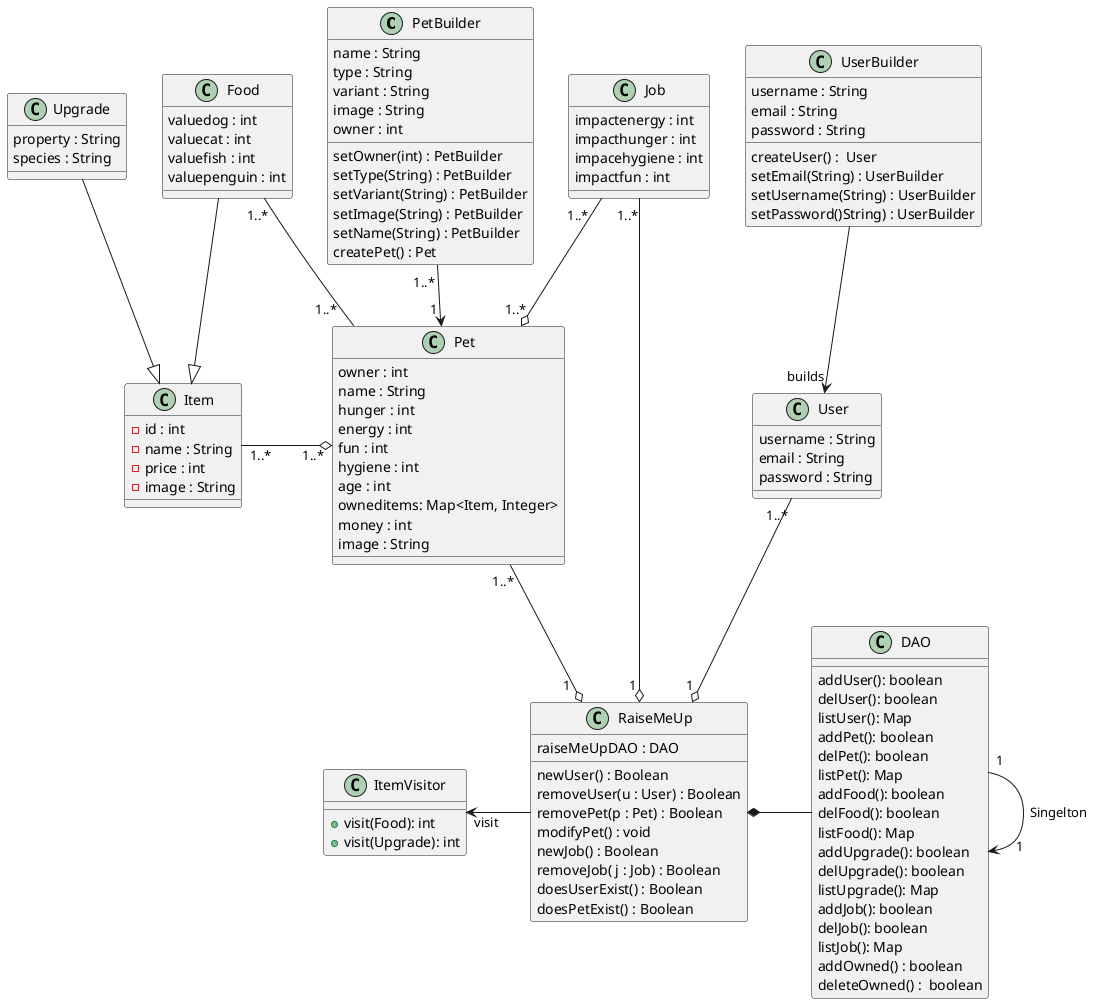 @startuml
class PetBuilder {
    name : String
    type : String
    variant : String
    image : String
    owner : int

    setOwner(int) : PetBuilder
    setType(String) : PetBuilder
    setVariant(String) : PetBuilder
    setImage(String) : PetBuilder
    setName(String) : PetBuilder
    createPet() : Pet
}

class Pet {
    owner : int
    name : String
    hunger : int
    energy : int
    fun : int
    hygiene : int
    age : int
    owneditems: Map<Item, Integer>
    money : int
    image : String
}
class User {
    username : String
    email : String
    password : String
}
class UserBuilder {
    username : String
    email : String
    password : String

    createUser() :  User
    setEmail(String) : UserBuilder
    setUsername(String) : UserBuilder
    setPassword()String) : UserBuilder
}

class Job {
    impactenergy : int
    impacthunger : int
    impacehygiene : int
    impactfun : int
}
class Food{
    valuedog : int
    valuecat : int
    valuefish : int
    valuepenguin : int
}
class Upgrade{
    property : String
    species : String
}
class Item {
    -id : int
    -name : String
    -price : int
    -image : String
}
class ItemVisitor {
    +visit(Food): int
    +visit(Upgrade): int
}

class RaiseMeUp {
    raiseMeUpDAO : DAO
    newUser() : Boolean
    removeUser(u : User) : Boolean
    removePet(p : Pet) : Boolean
    modifyPet() : void
    newJob() : Boolean
    removeJob( j : Job) : Boolean
    doesUserExist() : Boolean
    doesPetExist() : Boolean
}

class DAO {
    addUser(): boolean
    delUser(): boolean
    listUser(): Map
    addPet(): boolean
    delPet(): boolean
    listPet(): Map
    addFood(): boolean
    delFood(): boolean
    listFood(): Map
    addUpgrade(): boolean
    delUpgrade(): boolean
    listUpgrade(): Map
    addJob(): boolean
    delJob(): boolean
    listJob(): Map
    addOwned() : boolean
    deleteOwned() :  boolean
}
Upgrade -[hidden] Food

Food --|> Item
Upgrade --|> Item

PetBuilder "1..* " --> "1 " Pet
UserBuilder -d-> "builds" User

Job "1..*  " --o "1..*"Pet
Item "1..*" -r-o "1..*" Pet : \t\t
RaiseMeUp -l-> "visit" ItemVisitor : \t
Food "1..*"--"1..*   " Pet

Job "1..*" --o "1 " RaiseMeUp
User "1..*" --o "1 " RaiseMeUp
Pet "1..*" --o "1  " RaiseMeUp

DAO "1"--> "      1" DAO : "Singelton"
DAO -l-* RaiseMeUp : \t
@enduml
